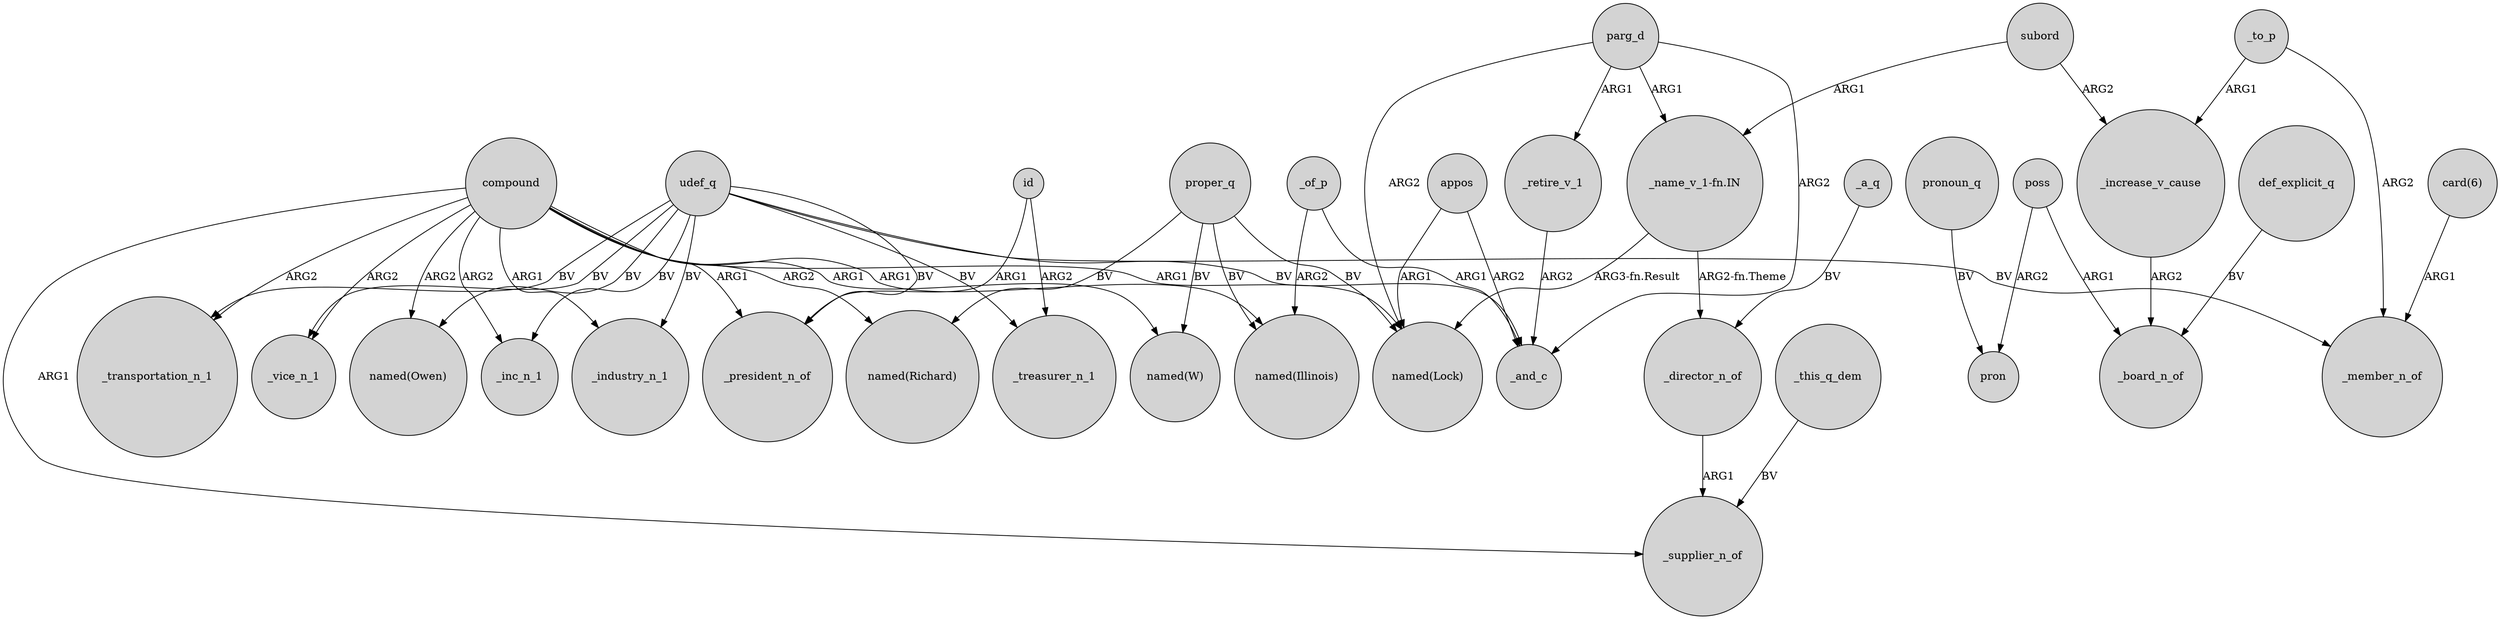 digraph {
	node [shape=circle style=filled]
	compound -> _vice_n_1 [label=ARG2]
	udef_q -> _inc_n_1 [label=BV]
	udef_q -> _transportation_n_1 [label=BV]
	poss -> pron [label=ARG2]
	compound -> "named(Lock)" [label=ARG1]
	subord -> _increase_v_cause [label=ARG2]
	proper_q -> "named(W)" [label=BV]
	_to_p -> _increase_v_cause [label=ARG1]
	compound -> "named(Illinois)" [label=ARG1]
	"_name_v_1-fn.IN" -> _director_n_of [label="ARG2-fn.Theme"]
	compound -> "named(Richard)" [label=ARG2]
	appos -> "named(Lock)" [label=ARG1]
	_director_n_of -> _supplier_n_of [label=ARG1]
	id -> _president_n_of [label=ARG1]
	compound -> _transportation_n_1 [label=ARG2]
	id -> _treasurer_n_1 [label=ARG2]
	udef_q -> "named(Owen)" [label=BV]
	compound -> _industry_n_1 [label=ARG1]
	def_explicit_q -> _board_n_of [label=BV]
	parg_d -> _retire_v_1 [label=ARG1]
	poss -> _board_n_of [label=ARG1]
	proper_q -> "named(Illinois)" [label=BV]
	udef_q -> _vice_n_1 [label=BV]
	parg_d -> _and_c [label=ARG2]
	pronoun_q -> pron [label=BV]
	_this_q_dem -> _supplier_n_of [label=BV]
	proper_q -> "named(Richard)" [label=BV]
	compound -> "named(Owen)" [label=ARG2]
	appos -> _and_c [label=ARG2]
	compound -> "named(W)" [label=ARG1]
	_retire_v_1 -> _and_c [label=ARG2]
	udef_q -> _president_n_of [label=BV]
	compound -> _president_n_of [label=ARG1]
	udef_q -> _treasurer_n_1 [label=BV]
	parg_d -> "named(Lock)" [label=ARG2]
	_increase_v_cause -> _board_n_of [label=ARG2]
	udef_q -> _member_n_of [label=BV]
	"card(6)" -> _member_n_of [label=ARG1]
	_a_q -> _director_n_of [label=BV]
	compound -> _supplier_n_of [label=ARG1]
	_of_p -> _and_c [label=ARG1]
	"_name_v_1-fn.IN" -> "named(Lock)" [label="ARG3-fn.Result"]
	_to_p -> _member_n_of [label=ARG2]
	proper_q -> "named(Lock)" [label=BV]
	subord -> "_name_v_1-fn.IN" [label=ARG1]
	_of_p -> "named(Illinois)" [label=ARG2]
	udef_q -> _and_c [label=BV]
	compound -> _inc_n_1 [label=ARG2]
	udef_q -> _industry_n_1 [label=BV]
	parg_d -> "_name_v_1-fn.IN" [label=ARG1]
}
